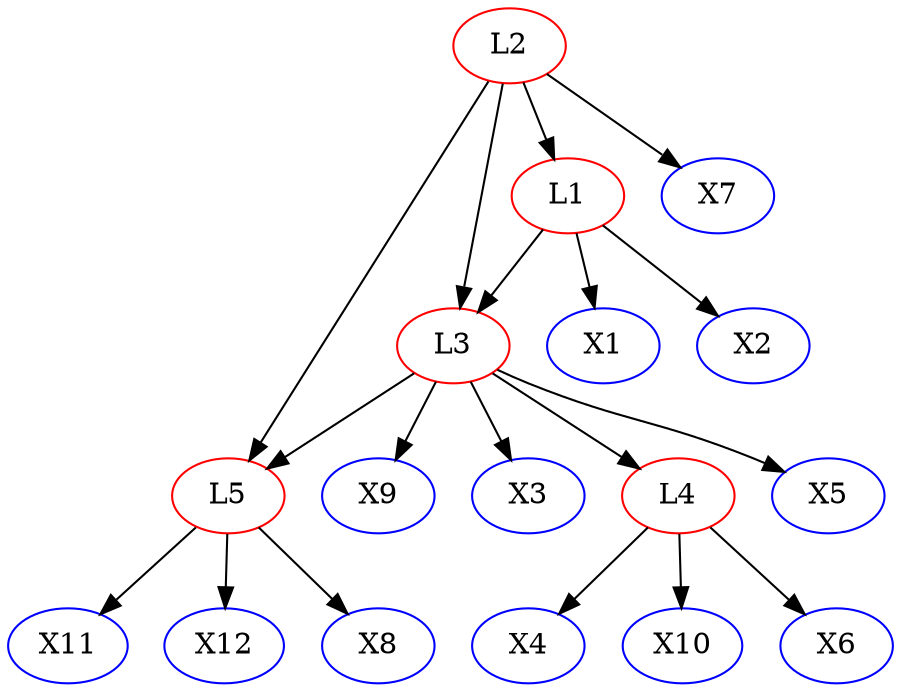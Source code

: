 digraph {
X4 [color = blue]; X9 [color = blue]; X10 [color = blue]; L2 [color = red]; X3 [color = blue]; X1 [color = blue]; L4 [color = red]; X11 [color = blue]; L5 [color = red]; X5 [color = blue]; X6 [color = blue]; X2 [color = blue]; L3 [color = red]; L1 [color = red]; X12 [color = blue]; X8 [color = blue]; X7 [color = blue]; 
subgraph Undirected {
edge [dir=none, color=black]
}

subgraph Directed {
edge [color=black]
L3 -> L5
L3 -> X3
L3 -> L4
L2 -> X7
L5 -> X11
L5 -> X12
L4 -> X6
L4 -> X10
L1 -> X2
L2 -> L3
L1 -> X1
L3 -> X9
L3 -> X5
L1 -> L3
L4 -> X4
L5 -> X8
L2 -> L5
L2 -> L1
}

}
